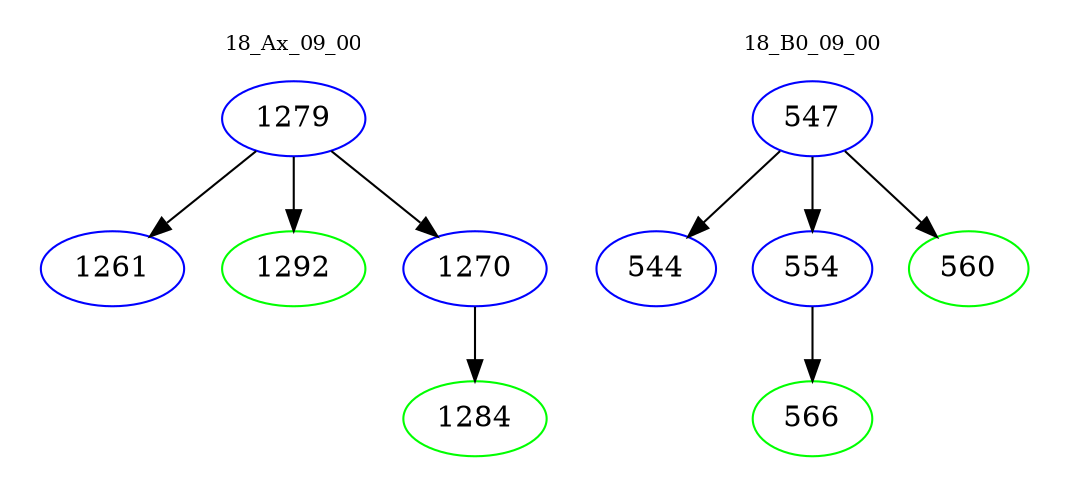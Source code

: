 digraph{
subgraph cluster_0 {
color = white
label = "18_Ax_09_00";
fontsize=10;
T0_1279 [label="1279", color="blue"]
T0_1279 -> T0_1261 [color="black"]
T0_1261 [label="1261", color="blue"]
T0_1279 -> T0_1292 [color="black"]
T0_1292 [label="1292", color="green"]
T0_1279 -> T0_1270 [color="black"]
T0_1270 [label="1270", color="blue"]
T0_1270 -> T0_1284 [color="black"]
T0_1284 [label="1284", color="green"]
}
subgraph cluster_1 {
color = white
label = "18_B0_09_00";
fontsize=10;
T1_547 [label="547", color="blue"]
T1_547 -> T1_544 [color="black"]
T1_544 [label="544", color="blue"]
T1_547 -> T1_554 [color="black"]
T1_554 [label="554", color="blue"]
T1_554 -> T1_566 [color="black"]
T1_566 [label="566", color="green"]
T1_547 -> T1_560 [color="black"]
T1_560 [label="560", color="green"]
}
}
